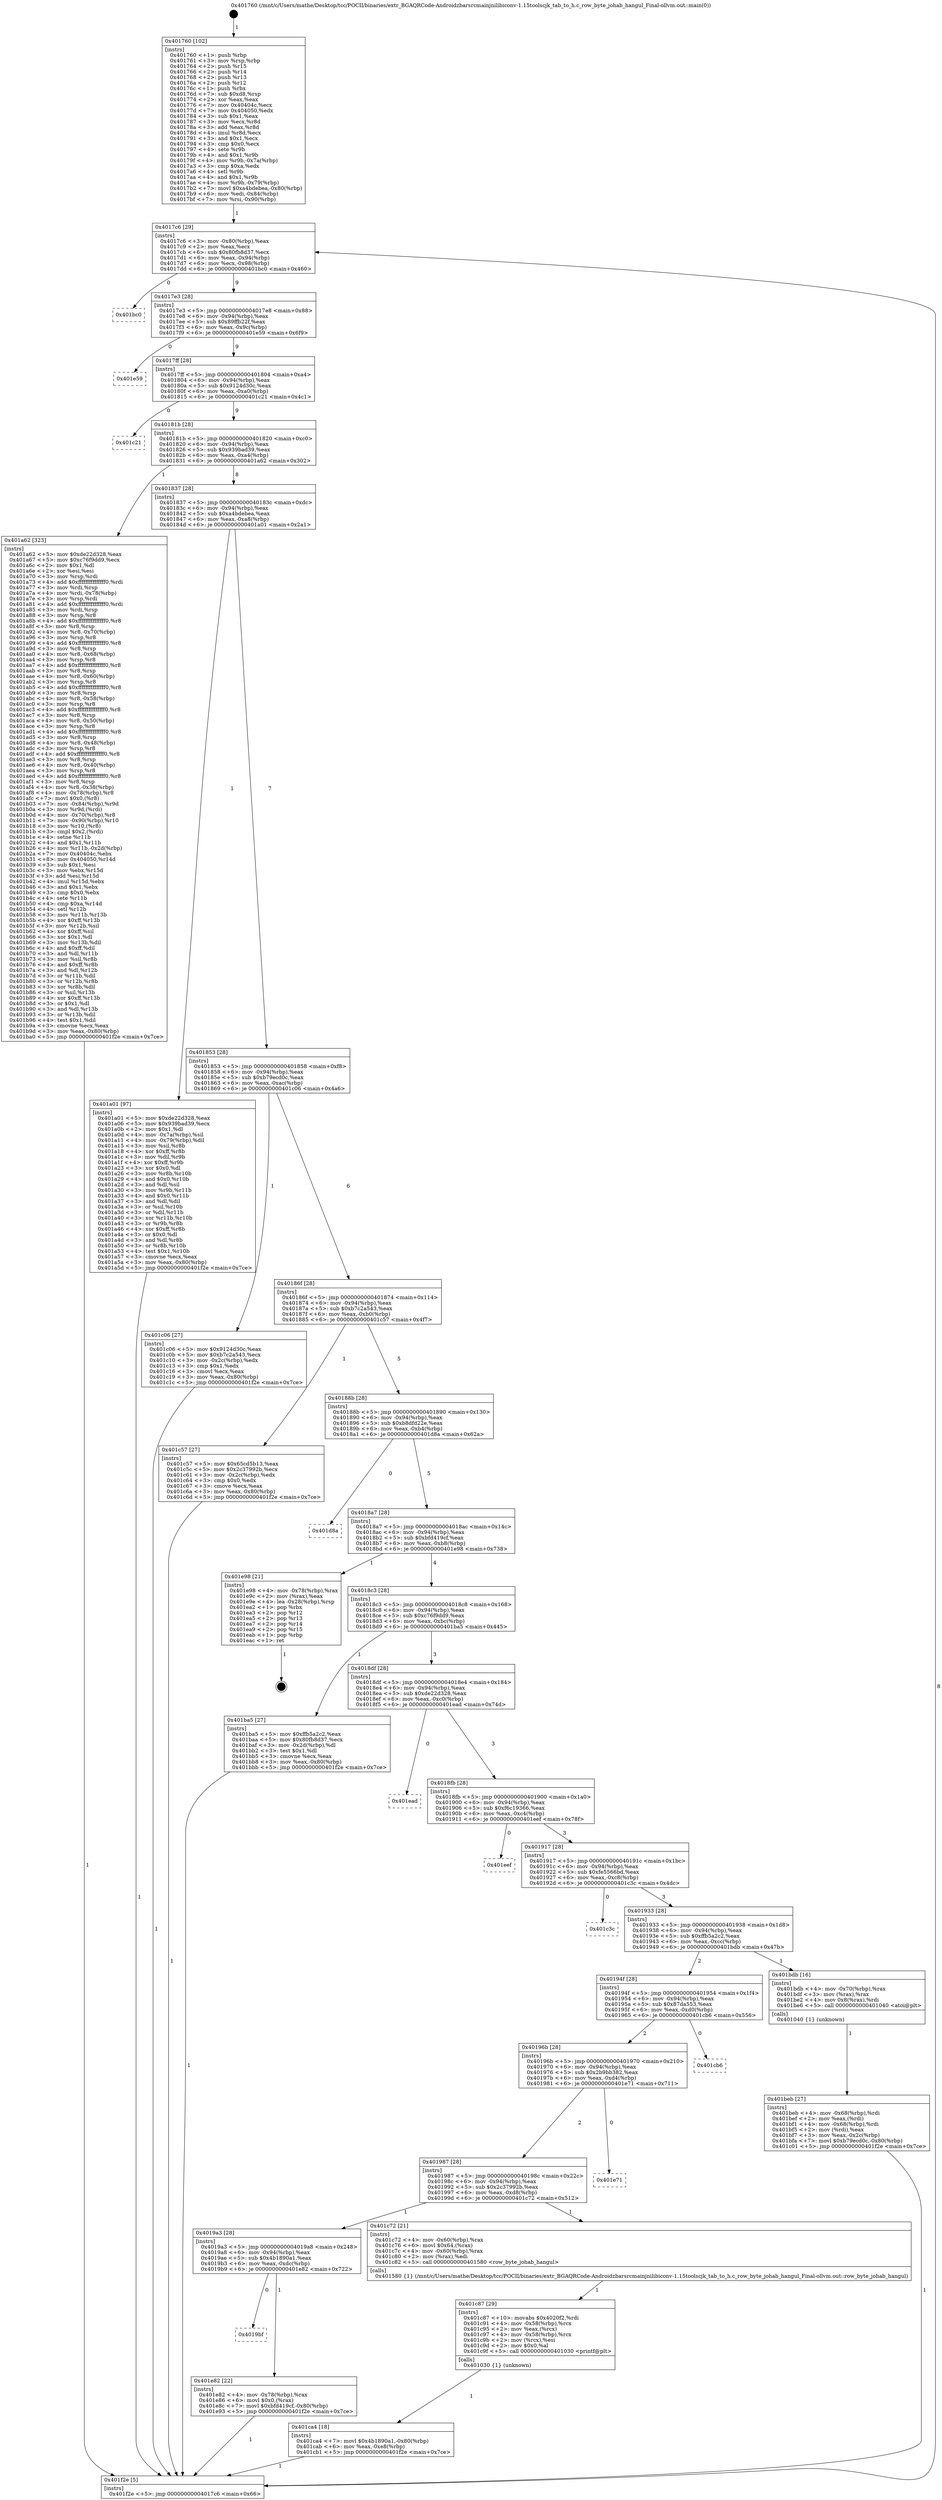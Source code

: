 digraph "0x401760" {
  label = "0x401760 (/mnt/c/Users/mathe/Desktop/tcc/POCII/binaries/extr_BGAQRCode-Androidzbarsrcmainjnilibiconv-1.15toolscjk_tab_to_h.c_row_byte_johab_hangul_Final-ollvm.out::main(0))"
  labelloc = "t"
  node[shape=record]

  Entry [label="",width=0.3,height=0.3,shape=circle,fillcolor=black,style=filled]
  "0x4017c6" [label="{
     0x4017c6 [29]\l
     | [instrs]\l
     &nbsp;&nbsp;0x4017c6 \<+3\>: mov -0x80(%rbp),%eax\l
     &nbsp;&nbsp;0x4017c9 \<+2\>: mov %eax,%ecx\l
     &nbsp;&nbsp;0x4017cb \<+6\>: sub $0x80fb8d37,%ecx\l
     &nbsp;&nbsp;0x4017d1 \<+6\>: mov %eax,-0x94(%rbp)\l
     &nbsp;&nbsp;0x4017d7 \<+6\>: mov %ecx,-0x98(%rbp)\l
     &nbsp;&nbsp;0x4017dd \<+6\>: je 0000000000401bc0 \<main+0x460\>\l
  }"]
  "0x401bc0" [label="{
     0x401bc0\l
  }", style=dashed]
  "0x4017e3" [label="{
     0x4017e3 [28]\l
     | [instrs]\l
     &nbsp;&nbsp;0x4017e3 \<+5\>: jmp 00000000004017e8 \<main+0x88\>\l
     &nbsp;&nbsp;0x4017e8 \<+6\>: mov -0x94(%rbp),%eax\l
     &nbsp;&nbsp;0x4017ee \<+5\>: sub $0x89ffb22f,%eax\l
     &nbsp;&nbsp;0x4017f3 \<+6\>: mov %eax,-0x9c(%rbp)\l
     &nbsp;&nbsp;0x4017f9 \<+6\>: je 0000000000401e59 \<main+0x6f9\>\l
  }"]
  Exit [label="",width=0.3,height=0.3,shape=circle,fillcolor=black,style=filled,peripheries=2]
  "0x401e59" [label="{
     0x401e59\l
  }", style=dashed]
  "0x4017ff" [label="{
     0x4017ff [28]\l
     | [instrs]\l
     &nbsp;&nbsp;0x4017ff \<+5\>: jmp 0000000000401804 \<main+0xa4\>\l
     &nbsp;&nbsp;0x401804 \<+6\>: mov -0x94(%rbp),%eax\l
     &nbsp;&nbsp;0x40180a \<+5\>: sub $0x9124d30c,%eax\l
     &nbsp;&nbsp;0x40180f \<+6\>: mov %eax,-0xa0(%rbp)\l
     &nbsp;&nbsp;0x401815 \<+6\>: je 0000000000401c21 \<main+0x4c1\>\l
  }"]
  "0x4019bf" [label="{
     0x4019bf\l
  }", style=dashed]
  "0x401c21" [label="{
     0x401c21\l
  }", style=dashed]
  "0x40181b" [label="{
     0x40181b [28]\l
     | [instrs]\l
     &nbsp;&nbsp;0x40181b \<+5\>: jmp 0000000000401820 \<main+0xc0\>\l
     &nbsp;&nbsp;0x401820 \<+6\>: mov -0x94(%rbp),%eax\l
     &nbsp;&nbsp;0x401826 \<+5\>: sub $0x939bad39,%eax\l
     &nbsp;&nbsp;0x40182b \<+6\>: mov %eax,-0xa4(%rbp)\l
     &nbsp;&nbsp;0x401831 \<+6\>: je 0000000000401a62 \<main+0x302\>\l
  }"]
  "0x401e82" [label="{
     0x401e82 [22]\l
     | [instrs]\l
     &nbsp;&nbsp;0x401e82 \<+4\>: mov -0x78(%rbp),%rax\l
     &nbsp;&nbsp;0x401e86 \<+6\>: movl $0x0,(%rax)\l
     &nbsp;&nbsp;0x401e8c \<+7\>: movl $0xbfd419cf,-0x80(%rbp)\l
     &nbsp;&nbsp;0x401e93 \<+5\>: jmp 0000000000401f2e \<main+0x7ce\>\l
  }"]
  "0x401a62" [label="{
     0x401a62 [323]\l
     | [instrs]\l
     &nbsp;&nbsp;0x401a62 \<+5\>: mov $0xde22d328,%eax\l
     &nbsp;&nbsp;0x401a67 \<+5\>: mov $0xc76f9dd9,%ecx\l
     &nbsp;&nbsp;0x401a6c \<+2\>: mov $0x1,%dl\l
     &nbsp;&nbsp;0x401a6e \<+2\>: xor %esi,%esi\l
     &nbsp;&nbsp;0x401a70 \<+3\>: mov %rsp,%rdi\l
     &nbsp;&nbsp;0x401a73 \<+4\>: add $0xfffffffffffffff0,%rdi\l
     &nbsp;&nbsp;0x401a77 \<+3\>: mov %rdi,%rsp\l
     &nbsp;&nbsp;0x401a7a \<+4\>: mov %rdi,-0x78(%rbp)\l
     &nbsp;&nbsp;0x401a7e \<+3\>: mov %rsp,%rdi\l
     &nbsp;&nbsp;0x401a81 \<+4\>: add $0xfffffffffffffff0,%rdi\l
     &nbsp;&nbsp;0x401a85 \<+3\>: mov %rdi,%rsp\l
     &nbsp;&nbsp;0x401a88 \<+3\>: mov %rsp,%r8\l
     &nbsp;&nbsp;0x401a8b \<+4\>: add $0xfffffffffffffff0,%r8\l
     &nbsp;&nbsp;0x401a8f \<+3\>: mov %r8,%rsp\l
     &nbsp;&nbsp;0x401a92 \<+4\>: mov %r8,-0x70(%rbp)\l
     &nbsp;&nbsp;0x401a96 \<+3\>: mov %rsp,%r8\l
     &nbsp;&nbsp;0x401a99 \<+4\>: add $0xfffffffffffffff0,%r8\l
     &nbsp;&nbsp;0x401a9d \<+3\>: mov %r8,%rsp\l
     &nbsp;&nbsp;0x401aa0 \<+4\>: mov %r8,-0x68(%rbp)\l
     &nbsp;&nbsp;0x401aa4 \<+3\>: mov %rsp,%r8\l
     &nbsp;&nbsp;0x401aa7 \<+4\>: add $0xfffffffffffffff0,%r8\l
     &nbsp;&nbsp;0x401aab \<+3\>: mov %r8,%rsp\l
     &nbsp;&nbsp;0x401aae \<+4\>: mov %r8,-0x60(%rbp)\l
     &nbsp;&nbsp;0x401ab2 \<+3\>: mov %rsp,%r8\l
     &nbsp;&nbsp;0x401ab5 \<+4\>: add $0xfffffffffffffff0,%r8\l
     &nbsp;&nbsp;0x401ab9 \<+3\>: mov %r8,%rsp\l
     &nbsp;&nbsp;0x401abc \<+4\>: mov %r8,-0x58(%rbp)\l
     &nbsp;&nbsp;0x401ac0 \<+3\>: mov %rsp,%r8\l
     &nbsp;&nbsp;0x401ac3 \<+4\>: add $0xfffffffffffffff0,%r8\l
     &nbsp;&nbsp;0x401ac7 \<+3\>: mov %r8,%rsp\l
     &nbsp;&nbsp;0x401aca \<+4\>: mov %r8,-0x50(%rbp)\l
     &nbsp;&nbsp;0x401ace \<+3\>: mov %rsp,%r8\l
     &nbsp;&nbsp;0x401ad1 \<+4\>: add $0xfffffffffffffff0,%r8\l
     &nbsp;&nbsp;0x401ad5 \<+3\>: mov %r8,%rsp\l
     &nbsp;&nbsp;0x401ad8 \<+4\>: mov %r8,-0x48(%rbp)\l
     &nbsp;&nbsp;0x401adc \<+3\>: mov %rsp,%r8\l
     &nbsp;&nbsp;0x401adf \<+4\>: add $0xfffffffffffffff0,%r8\l
     &nbsp;&nbsp;0x401ae3 \<+3\>: mov %r8,%rsp\l
     &nbsp;&nbsp;0x401ae6 \<+4\>: mov %r8,-0x40(%rbp)\l
     &nbsp;&nbsp;0x401aea \<+3\>: mov %rsp,%r8\l
     &nbsp;&nbsp;0x401aed \<+4\>: add $0xfffffffffffffff0,%r8\l
     &nbsp;&nbsp;0x401af1 \<+3\>: mov %r8,%rsp\l
     &nbsp;&nbsp;0x401af4 \<+4\>: mov %r8,-0x38(%rbp)\l
     &nbsp;&nbsp;0x401af8 \<+4\>: mov -0x78(%rbp),%r8\l
     &nbsp;&nbsp;0x401afc \<+7\>: movl $0x0,(%r8)\l
     &nbsp;&nbsp;0x401b03 \<+7\>: mov -0x84(%rbp),%r9d\l
     &nbsp;&nbsp;0x401b0a \<+3\>: mov %r9d,(%rdi)\l
     &nbsp;&nbsp;0x401b0d \<+4\>: mov -0x70(%rbp),%r8\l
     &nbsp;&nbsp;0x401b11 \<+7\>: mov -0x90(%rbp),%r10\l
     &nbsp;&nbsp;0x401b18 \<+3\>: mov %r10,(%r8)\l
     &nbsp;&nbsp;0x401b1b \<+3\>: cmpl $0x2,(%rdi)\l
     &nbsp;&nbsp;0x401b1e \<+4\>: setne %r11b\l
     &nbsp;&nbsp;0x401b22 \<+4\>: and $0x1,%r11b\l
     &nbsp;&nbsp;0x401b26 \<+4\>: mov %r11b,-0x2d(%rbp)\l
     &nbsp;&nbsp;0x401b2a \<+7\>: mov 0x40404c,%ebx\l
     &nbsp;&nbsp;0x401b31 \<+8\>: mov 0x404050,%r14d\l
     &nbsp;&nbsp;0x401b39 \<+3\>: sub $0x1,%esi\l
     &nbsp;&nbsp;0x401b3c \<+3\>: mov %ebx,%r15d\l
     &nbsp;&nbsp;0x401b3f \<+3\>: add %esi,%r15d\l
     &nbsp;&nbsp;0x401b42 \<+4\>: imul %r15d,%ebx\l
     &nbsp;&nbsp;0x401b46 \<+3\>: and $0x1,%ebx\l
     &nbsp;&nbsp;0x401b49 \<+3\>: cmp $0x0,%ebx\l
     &nbsp;&nbsp;0x401b4c \<+4\>: sete %r11b\l
     &nbsp;&nbsp;0x401b50 \<+4\>: cmp $0xa,%r14d\l
     &nbsp;&nbsp;0x401b54 \<+4\>: setl %r12b\l
     &nbsp;&nbsp;0x401b58 \<+3\>: mov %r11b,%r13b\l
     &nbsp;&nbsp;0x401b5b \<+4\>: xor $0xff,%r13b\l
     &nbsp;&nbsp;0x401b5f \<+3\>: mov %r12b,%sil\l
     &nbsp;&nbsp;0x401b62 \<+4\>: xor $0xff,%sil\l
     &nbsp;&nbsp;0x401b66 \<+3\>: xor $0x1,%dl\l
     &nbsp;&nbsp;0x401b69 \<+3\>: mov %r13b,%dil\l
     &nbsp;&nbsp;0x401b6c \<+4\>: and $0xff,%dil\l
     &nbsp;&nbsp;0x401b70 \<+3\>: and %dl,%r11b\l
     &nbsp;&nbsp;0x401b73 \<+3\>: mov %sil,%r8b\l
     &nbsp;&nbsp;0x401b76 \<+4\>: and $0xff,%r8b\l
     &nbsp;&nbsp;0x401b7a \<+3\>: and %dl,%r12b\l
     &nbsp;&nbsp;0x401b7d \<+3\>: or %r11b,%dil\l
     &nbsp;&nbsp;0x401b80 \<+3\>: or %r12b,%r8b\l
     &nbsp;&nbsp;0x401b83 \<+3\>: xor %r8b,%dil\l
     &nbsp;&nbsp;0x401b86 \<+3\>: or %sil,%r13b\l
     &nbsp;&nbsp;0x401b89 \<+4\>: xor $0xff,%r13b\l
     &nbsp;&nbsp;0x401b8d \<+3\>: or $0x1,%dl\l
     &nbsp;&nbsp;0x401b90 \<+3\>: and %dl,%r13b\l
     &nbsp;&nbsp;0x401b93 \<+3\>: or %r13b,%dil\l
     &nbsp;&nbsp;0x401b96 \<+4\>: test $0x1,%dil\l
     &nbsp;&nbsp;0x401b9a \<+3\>: cmovne %ecx,%eax\l
     &nbsp;&nbsp;0x401b9d \<+3\>: mov %eax,-0x80(%rbp)\l
     &nbsp;&nbsp;0x401ba0 \<+5\>: jmp 0000000000401f2e \<main+0x7ce\>\l
  }"]
  "0x401837" [label="{
     0x401837 [28]\l
     | [instrs]\l
     &nbsp;&nbsp;0x401837 \<+5\>: jmp 000000000040183c \<main+0xdc\>\l
     &nbsp;&nbsp;0x40183c \<+6\>: mov -0x94(%rbp),%eax\l
     &nbsp;&nbsp;0x401842 \<+5\>: sub $0xa4bdebea,%eax\l
     &nbsp;&nbsp;0x401847 \<+6\>: mov %eax,-0xa8(%rbp)\l
     &nbsp;&nbsp;0x40184d \<+6\>: je 0000000000401a01 \<main+0x2a1\>\l
  }"]
  "0x401ca4" [label="{
     0x401ca4 [18]\l
     | [instrs]\l
     &nbsp;&nbsp;0x401ca4 \<+7\>: movl $0x4b1890a1,-0x80(%rbp)\l
     &nbsp;&nbsp;0x401cab \<+6\>: mov %eax,-0xe8(%rbp)\l
     &nbsp;&nbsp;0x401cb1 \<+5\>: jmp 0000000000401f2e \<main+0x7ce\>\l
  }"]
  "0x401a01" [label="{
     0x401a01 [97]\l
     | [instrs]\l
     &nbsp;&nbsp;0x401a01 \<+5\>: mov $0xde22d328,%eax\l
     &nbsp;&nbsp;0x401a06 \<+5\>: mov $0x939bad39,%ecx\l
     &nbsp;&nbsp;0x401a0b \<+2\>: mov $0x1,%dl\l
     &nbsp;&nbsp;0x401a0d \<+4\>: mov -0x7a(%rbp),%sil\l
     &nbsp;&nbsp;0x401a11 \<+4\>: mov -0x79(%rbp),%dil\l
     &nbsp;&nbsp;0x401a15 \<+3\>: mov %sil,%r8b\l
     &nbsp;&nbsp;0x401a18 \<+4\>: xor $0xff,%r8b\l
     &nbsp;&nbsp;0x401a1c \<+3\>: mov %dil,%r9b\l
     &nbsp;&nbsp;0x401a1f \<+4\>: xor $0xff,%r9b\l
     &nbsp;&nbsp;0x401a23 \<+3\>: xor $0x0,%dl\l
     &nbsp;&nbsp;0x401a26 \<+3\>: mov %r8b,%r10b\l
     &nbsp;&nbsp;0x401a29 \<+4\>: and $0x0,%r10b\l
     &nbsp;&nbsp;0x401a2d \<+3\>: and %dl,%sil\l
     &nbsp;&nbsp;0x401a30 \<+3\>: mov %r9b,%r11b\l
     &nbsp;&nbsp;0x401a33 \<+4\>: and $0x0,%r11b\l
     &nbsp;&nbsp;0x401a37 \<+3\>: and %dl,%dil\l
     &nbsp;&nbsp;0x401a3a \<+3\>: or %sil,%r10b\l
     &nbsp;&nbsp;0x401a3d \<+3\>: or %dil,%r11b\l
     &nbsp;&nbsp;0x401a40 \<+3\>: xor %r11b,%r10b\l
     &nbsp;&nbsp;0x401a43 \<+3\>: or %r9b,%r8b\l
     &nbsp;&nbsp;0x401a46 \<+4\>: xor $0xff,%r8b\l
     &nbsp;&nbsp;0x401a4a \<+3\>: or $0x0,%dl\l
     &nbsp;&nbsp;0x401a4d \<+3\>: and %dl,%r8b\l
     &nbsp;&nbsp;0x401a50 \<+3\>: or %r8b,%r10b\l
     &nbsp;&nbsp;0x401a53 \<+4\>: test $0x1,%r10b\l
     &nbsp;&nbsp;0x401a57 \<+3\>: cmovne %ecx,%eax\l
     &nbsp;&nbsp;0x401a5a \<+3\>: mov %eax,-0x80(%rbp)\l
     &nbsp;&nbsp;0x401a5d \<+5\>: jmp 0000000000401f2e \<main+0x7ce\>\l
  }"]
  "0x401853" [label="{
     0x401853 [28]\l
     | [instrs]\l
     &nbsp;&nbsp;0x401853 \<+5\>: jmp 0000000000401858 \<main+0xf8\>\l
     &nbsp;&nbsp;0x401858 \<+6\>: mov -0x94(%rbp),%eax\l
     &nbsp;&nbsp;0x40185e \<+5\>: sub $0xb79ecd0c,%eax\l
     &nbsp;&nbsp;0x401863 \<+6\>: mov %eax,-0xac(%rbp)\l
     &nbsp;&nbsp;0x401869 \<+6\>: je 0000000000401c06 \<main+0x4a6\>\l
  }"]
  "0x401f2e" [label="{
     0x401f2e [5]\l
     | [instrs]\l
     &nbsp;&nbsp;0x401f2e \<+5\>: jmp 00000000004017c6 \<main+0x66\>\l
  }"]
  "0x401760" [label="{
     0x401760 [102]\l
     | [instrs]\l
     &nbsp;&nbsp;0x401760 \<+1\>: push %rbp\l
     &nbsp;&nbsp;0x401761 \<+3\>: mov %rsp,%rbp\l
     &nbsp;&nbsp;0x401764 \<+2\>: push %r15\l
     &nbsp;&nbsp;0x401766 \<+2\>: push %r14\l
     &nbsp;&nbsp;0x401768 \<+2\>: push %r13\l
     &nbsp;&nbsp;0x40176a \<+2\>: push %r12\l
     &nbsp;&nbsp;0x40176c \<+1\>: push %rbx\l
     &nbsp;&nbsp;0x40176d \<+7\>: sub $0xd8,%rsp\l
     &nbsp;&nbsp;0x401774 \<+2\>: xor %eax,%eax\l
     &nbsp;&nbsp;0x401776 \<+7\>: mov 0x40404c,%ecx\l
     &nbsp;&nbsp;0x40177d \<+7\>: mov 0x404050,%edx\l
     &nbsp;&nbsp;0x401784 \<+3\>: sub $0x1,%eax\l
     &nbsp;&nbsp;0x401787 \<+3\>: mov %ecx,%r8d\l
     &nbsp;&nbsp;0x40178a \<+3\>: add %eax,%r8d\l
     &nbsp;&nbsp;0x40178d \<+4\>: imul %r8d,%ecx\l
     &nbsp;&nbsp;0x401791 \<+3\>: and $0x1,%ecx\l
     &nbsp;&nbsp;0x401794 \<+3\>: cmp $0x0,%ecx\l
     &nbsp;&nbsp;0x401797 \<+4\>: sete %r9b\l
     &nbsp;&nbsp;0x40179b \<+4\>: and $0x1,%r9b\l
     &nbsp;&nbsp;0x40179f \<+4\>: mov %r9b,-0x7a(%rbp)\l
     &nbsp;&nbsp;0x4017a3 \<+3\>: cmp $0xa,%edx\l
     &nbsp;&nbsp;0x4017a6 \<+4\>: setl %r9b\l
     &nbsp;&nbsp;0x4017aa \<+4\>: and $0x1,%r9b\l
     &nbsp;&nbsp;0x4017ae \<+4\>: mov %r9b,-0x79(%rbp)\l
     &nbsp;&nbsp;0x4017b2 \<+7\>: movl $0xa4bdebea,-0x80(%rbp)\l
     &nbsp;&nbsp;0x4017b9 \<+6\>: mov %edi,-0x84(%rbp)\l
     &nbsp;&nbsp;0x4017bf \<+7\>: mov %rsi,-0x90(%rbp)\l
  }"]
  "0x401c87" [label="{
     0x401c87 [29]\l
     | [instrs]\l
     &nbsp;&nbsp;0x401c87 \<+10\>: movabs $0x4020f2,%rdi\l
     &nbsp;&nbsp;0x401c91 \<+4\>: mov -0x58(%rbp),%rcx\l
     &nbsp;&nbsp;0x401c95 \<+2\>: mov %eax,(%rcx)\l
     &nbsp;&nbsp;0x401c97 \<+4\>: mov -0x58(%rbp),%rcx\l
     &nbsp;&nbsp;0x401c9b \<+2\>: mov (%rcx),%esi\l
     &nbsp;&nbsp;0x401c9d \<+2\>: mov $0x0,%al\l
     &nbsp;&nbsp;0x401c9f \<+5\>: call 0000000000401030 \<printf@plt\>\l
     | [calls]\l
     &nbsp;&nbsp;0x401030 \{1\} (unknown)\l
  }"]
  "0x4019a3" [label="{
     0x4019a3 [28]\l
     | [instrs]\l
     &nbsp;&nbsp;0x4019a3 \<+5\>: jmp 00000000004019a8 \<main+0x248\>\l
     &nbsp;&nbsp;0x4019a8 \<+6\>: mov -0x94(%rbp),%eax\l
     &nbsp;&nbsp;0x4019ae \<+5\>: sub $0x4b1890a1,%eax\l
     &nbsp;&nbsp;0x4019b3 \<+6\>: mov %eax,-0xdc(%rbp)\l
     &nbsp;&nbsp;0x4019b9 \<+6\>: je 0000000000401e82 \<main+0x722\>\l
  }"]
  "0x401c06" [label="{
     0x401c06 [27]\l
     | [instrs]\l
     &nbsp;&nbsp;0x401c06 \<+5\>: mov $0x9124d30c,%eax\l
     &nbsp;&nbsp;0x401c0b \<+5\>: mov $0xb7c2a543,%ecx\l
     &nbsp;&nbsp;0x401c10 \<+3\>: mov -0x2c(%rbp),%edx\l
     &nbsp;&nbsp;0x401c13 \<+3\>: cmp $0x1,%edx\l
     &nbsp;&nbsp;0x401c16 \<+3\>: cmovl %ecx,%eax\l
     &nbsp;&nbsp;0x401c19 \<+3\>: mov %eax,-0x80(%rbp)\l
     &nbsp;&nbsp;0x401c1c \<+5\>: jmp 0000000000401f2e \<main+0x7ce\>\l
  }"]
  "0x40186f" [label="{
     0x40186f [28]\l
     | [instrs]\l
     &nbsp;&nbsp;0x40186f \<+5\>: jmp 0000000000401874 \<main+0x114\>\l
     &nbsp;&nbsp;0x401874 \<+6\>: mov -0x94(%rbp),%eax\l
     &nbsp;&nbsp;0x40187a \<+5\>: sub $0xb7c2a543,%eax\l
     &nbsp;&nbsp;0x40187f \<+6\>: mov %eax,-0xb0(%rbp)\l
     &nbsp;&nbsp;0x401885 \<+6\>: je 0000000000401c57 \<main+0x4f7\>\l
  }"]
  "0x401c72" [label="{
     0x401c72 [21]\l
     | [instrs]\l
     &nbsp;&nbsp;0x401c72 \<+4\>: mov -0x60(%rbp),%rax\l
     &nbsp;&nbsp;0x401c76 \<+6\>: movl $0x64,(%rax)\l
     &nbsp;&nbsp;0x401c7c \<+4\>: mov -0x60(%rbp),%rax\l
     &nbsp;&nbsp;0x401c80 \<+2\>: mov (%rax),%edi\l
     &nbsp;&nbsp;0x401c82 \<+5\>: call 0000000000401580 \<row_byte_johab_hangul\>\l
     | [calls]\l
     &nbsp;&nbsp;0x401580 \{1\} (/mnt/c/Users/mathe/Desktop/tcc/POCII/binaries/extr_BGAQRCode-Androidzbarsrcmainjnilibiconv-1.15toolscjk_tab_to_h.c_row_byte_johab_hangul_Final-ollvm.out::row_byte_johab_hangul)\l
  }"]
  "0x401c57" [label="{
     0x401c57 [27]\l
     | [instrs]\l
     &nbsp;&nbsp;0x401c57 \<+5\>: mov $0x65cd5b13,%eax\l
     &nbsp;&nbsp;0x401c5c \<+5\>: mov $0x2c37992b,%ecx\l
     &nbsp;&nbsp;0x401c61 \<+3\>: mov -0x2c(%rbp),%edx\l
     &nbsp;&nbsp;0x401c64 \<+3\>: cmp $0x0,%edx\l
     &nbsp;&nbsp;0x401c67 \<+3\>: cmove %ecx,%eax\l
     &nbsp;&nbsp;0x401c6a \<+3\>: mov %eax,-0x80(%rbp)\l
     &nbsp;&nbsp;0x401c6d \<+5\>: jmp 0000000000401f2e \<main+0x7ce\>\l
  }"]
  "0x40188b" [label="{
     0x40188b [28]\l
     | [instrs]\l
     &nbsp;&nbsp;0x40188b \<+5\>: jmp 0000000000401890 \<main+0x130\>\l
     &nbsp;&nbsp;0x401890 \<+6\>: mov -0x94(%rbp),%eax\l
     &nbsp;&nbsp;0x401896 \<+5\>: sub $0xb8dfd22e,%eax\l
     &nbsp;&nbsp;0x40189b \<+6\>: mov %eax,-0xb4(%rbp)\l
     &nbsp;&nbsp;0x4018a1 \<+6\>: je 0000000000401d8a \<main+0x62a\>\l
  }"]
  "0x401987" [label="{
     0x401987 [28]\l
     | [instrs]\l
     &nbsp;&nbsp;0x401987 \<+5\>: jmp 000000000040198c \<main+0x22c\>\l
     &nbsp;&nbsp;0x40198c \<+6\>: mov -0x94(%rbp),%eax\l
     &nbsp;&nbsp;0x401992 \<+5\>: sub $0x2c37992b,%eax\l
     &nbsp;&nbsp;0x401997 \<+6\>: mov %eax,-0xd8(%rbp)\l
     &nbsp;&nbsp;0x40199d \<+6\>: je 0000000000401c72 \<main+0x512\>\l
  }"]
  "0x401d8a" [label="{
     0x401d8a\l
  }", style=dashed]
  "0x4018a7" [label="{
     0x4018a7 [28]\l
     | [instrs]\l
     &nbsp;&nbsp;0x4018a7 \<+5\>: jmp 00000000004018ac \<main+0x14c\>\l
     &nbsp;&nbsp;0x4018ac \<+6\>: mov -0x94(%rbp),%eax\l
     &nbsp;&nbsp;0x4018b2 \<+5\>: sub $0xbfd419cf,%eax\l
     &nbsp;&nbsp;0x4018b7 \<+6\>: mov %eax,-0xb8(%rbp)\l
     &nbsp;&nbsp;0x4018bd \<+6\>: je 0000000000401e98 \<main+0x738\>\l
  }"]
  "0x401e71" [label="{
     0x401e71\l
  }", style=dashed]
  "0x401e98" [label="{
     0x401e98 [21]\l
     | [instrs]\l
     &nbsp;&nbsp;0x401e98 \<+4\>: mov -0x78(%rbp),%rax\l
     &nbsp;&nbsp;0x401e9c \<+2\>: mov (%rax),%eax\l
     &nbsp;&nbsp;0x401e9e \<+4\>: lea -0x28(%rbp),%rsp\l
     &nbsp;&nbsp;0x401ea2 \<+1\>: pop %rbx\l
     &nbsp;&nbsp;0x401ea3 \<+2\>: pop %r12\l
     &nbsp;&nbsp;0x401ea5 \<+2\>: pop %r13\l
     &nbsp;&nbsp;0x401ea7 \<+2\>: pop %r14\l
     &nbsp;&nbsp;0x401ea9 \<+2\>: pop %r15\l
     &nbsp;&nbsp;0x401eab \<+1\>: pop %rbp\l
     &nbsp;&nbsp;0x401eac \<+1\>: ret\l
  }"]
  "0x4018c3" [label="{
     0x4018c3 [28]\l
     | [instrs]\l
     &nbsp;&nbsp;0x4018c3 \<+5\>: jmp 00000000004018c8 \<main+0x168\>\l
     &nbsp;&nbsp;0x4018c8 \<+6\>: mov -0x94(%rbp),%eax\l
     &nbsp;&nbsp;0x4018ce \<+5\>: sub $0xc76f9dd9,%eax\l
     &nbsp;&nbsp;0x4018d3 \<+6\>: mov %eax,-0xbc(%rbp)\l
     &nbsp;&nbsp;0x4018d9 \<+6\>: je 0000000000401ba5 \<main+0x445\>\l
  }"]
  "0x40196b" [label="{
     0x40196b [28]\l
     | [instrs]\l
     &nbsp;&nbsp;0x40196b \<+5\>: jmp 0000000000401970 \<main+0x210\>\l
     &nbsp;&nbsp;0x401970 \<+6\>: mov -0x94(%rbp),%eax\l
     &nbsp;&nbsp;0x401976 \<+5\>: sub $0x2b9bb382,%eax\l
     &nbsp;&nbsp;0x40197b \<+6\>: mov %eax,-0xd4(%rbp)\l
     &nbsp;&nbsp;0x401981 \<+6\>: je 0000000000401e71 \<main+0x711\>\l
  }"]
  "0x401ba5" [label="{
     0x401ba5 [27]\l
     | [instrs]\l
     &nbsp;&nbsp;0x401ba5 \<+5\>: mov $0xffb5a2c2,%eax\l
     &nbsp;&nbsp;0x401baa \<+5\>: mov $0x80fb8d37,%ecx\l
     &nbsp;&nbsp;0x401baf \<+3\>: mov -0x2d(%rbp),%dl\l
     &nbsp;&nbsp;0x401bb2 \<+3\>: test $0x1,%dl\l
     &nbsp;&nbsp;0x401bb5 \<+3\>: cmovne %ecx,%eax\l
     &nbsp;&nbsp;0x401bb8 \<+3\>: mov %eax,-0x80(%rbp)\l
     &nbsp;&nbsp;0x401bbb \<+5\>: jmp 0000000000401f2e \<main+0x7ce\>\l
  }"]
  "0x4018df" [label="{
     0x4018df [28]\l
     | [instrs]\l
     &nbsp;&nbsp;0x4018df \<+5\>: jmp 00000000004018e4 \<main+0x184\>\l
     &nbsp;&nbsp;0x4018e4 \<+6\>: mov -0x94(%rbp),%eax\l
     &nbsp;&nbsp;0x4018ea \<+5\>: sub $0xde22d328,%eax\l
     &nbsp;&nbsp;0x4018ef \<+6\>: mov %eax,-0xc0(%rbp)\l
     &nbsp;&nbsp;0x4018f5 \<+6\>: je 0000000000401ead \<main+0x74d\>\l
  }"]
  "0x401cb6" [label="{
     0x401cb6\l
  }", style=dashed]
  "0x401ead" [label="{
     0x401ead\l
  }", style=dashed]
  "0x4018fb" [label="{
     0x4018fb [28]\l
     | [instrs]\l
     &nbsp;&nbsp;0x4018fb \<+5\>: jmp 0000000000401900 \<main+0x1a0\>\l
     &nbsp;&nbsp;0x401900 \<+6\>: mov -0x94(%rbp),%eax\l
     &nbsp;&nbsp;0x401906 \<+5\>: sub $0xf6c19366,%eax\l
     &nbsp;&nbsp;0x40190b \<+6\>: mov %eax,-0xc4(%rbp)\l
     &nbsp;&nbsp;0x401911 \<+6\>: je 0000000000401eef \<main+0x78f\>\l
  }"]
  "0x401beb" [label="{
     0x401beb [27]\l
     | [instrs]\l
     &nbsp;&nbsp;0x401beb \<+4\>: mov -0x68(%rbp),%rdi\l
     &nbsp;&nbsp;0x401bef \<+2\>: mov %eax,(%rdi)\l
     &nbsp;&nbsp;0x401bf1 \<+4\>: mov -0x68(%rbp),%rdi\l
     &nbsp;&nbsp;0x401bf5 \<+2\>: mov (%rdi),%eax\l
     &nbsp;&nbsp;0x401bf7 \<+3\>: mov %eax,-0x2c(%rbp)\l
     &nbsp;&nbsp;0x401bfa \<+7\>: movl $0xb79ecd0c,-0x80(%rbp)\l
     &nbsp;&nbsp;0x401c01 \<+5\>: jmp 0000000000401f2e \<main+0x7ce\>\l
  }"]
  "0x401eef" [label="{
     0x401eef\l
  }", style=dashed]
  "0x401917" [label="{
     0x401917 [28]\l
     | [instrs]\l
     &nbsp;&nbsp;0x401917 \<+5\>: jmp 000000000040191c \<main+0x1bc\>\l
     &nbsp;&nbsp;0x40191c \<+6\>: mov -0x94(%rbp),%eax\l
     &nbsp;&nbsp;0x401922 \<+5\>: sub $0xfe5566bd,%eax\l
     &nbsp;&nbsp;0x401927 \<+6\>: mov %eax,-0xc8(%rbp)\l
     &nbsp;&nbsp;0x40192d \<+6\>: je 0000000000401c3c \<main+0x4dc\>\l
  }"]
  "0x40194f" [label="{
     0x40194f [28]\l
     | [instrs]\l
     &nbsp;&nbsp;0x40194f \<+5\>: jmp 0000000000401954 \<main+0x1f4\>\l
     &nbsp;&nbsp;0x401954 \<+6\>: mov -0x94(%rbp),%eax\l
     &nbsp;&nbsp;0x40195a \<+5\>: sub $0x87da553,%eax\l
     &nbsp;&nbsp;0x40195f \<+6\>: mov %eax,-0xd0(%rbp)\l
     &nbsp;&nbsp;0x401965 \<+6\>: je 0000000000401cb6 \<main+0x556\>\l
  }"]
  "0x401c3c" [label="{
     0x401c3c\l
  }", style=dashed]
  "0x401933" [label="{
     0x401933 [28]\l
     | [instrs]\l
     &nbsp;&nbsp;0x401933 \<+5\>: jmp 0000000000401938 \<main+0x1d8\>\l
     &nbsp;&nbsp;0x401938 \<+6\>: mov -0x94(%rbp),%eax\l
     &nbsp;&nbsp;0x40193e \<+5\>: sub $0xffb5a2c2,%eax\l
     &nbsp;&nbsp;0x401943 \<+6\>: mov %eax,-0xcc(%rbp)\l
     &nbsp;&nbsp;0x401949 \<+6\>: je 0000000000401bdb \<main+0x47b\>\l
  }"]
  "0x401bdb" [label="{
     0x401bdb [16]\l
     | [instrs]\l
     &nbsp;&nbsp;0x401bdb \<+4\>: mov -0x70(%rbp),%rax\l
     &nbsp;&nbsp;0x401bdf \<+3\>: mov (%rax),%rax\l
     &nbsp;&nbsp;0x401be2 \<+4\>: mov 0x8(%rax),%rdi\l
     &nbsp;&nbsp;0x401be6 \<+5\>: call 0000000000401040 \<atoi@plt\>\l
     | [calls]\l
     &nbsp;&nbsp;0x401040 \{1\} (unknown)\l
  }"]
  Entry -> "0x401760" [label=" 1"]
  "0x4017c6" -> "0x401bc0" [label=" 0"]
  "0x4017c6" -> "0x4017e3" [label=" 9"]
  "0x401e98" -> Exit [label=" 1"]
  "0x4017e3" -> "0x401e59" [label=" 0"]
  "0x4017e3" -> "0x4017ff" [label=" 9"]
  "0x401e82" -> "0x401f2e" [label=" 1"]
  "0x4017ff" -> "0x401c21" [label=" 0"]
  "0x4017ff" -> "0x40181b" [label=" 9"]
  "0x4019a3" -> "0x4019bf" [label=" 0"]
  "0x40181b" -> "0x401a62" [label=" 1"]
  "0x40181b" -> "0x401837" [label=" 8"]
  "0x4019a3" -> "0x401e82" [label=" 1"]
  "0x401837" -> "0x401a01" [label=" 1"]
  "0x401837" -> "0x401853" [label=" 7"]
  "0x401a01" -> "0x401f2e" [label=" 1"]
  "0x401760" -> "0x4017c6" [label=" 1"]
  "0x401f2e" -> "0x4017c6" [label=" 8"]
  "0x401ca4" -> "0x401f2e" [label=" 1"]
  "0x401a62" -> "0x401f2e" [label=" 1"]
  "0x401c87" -> "0x401ca4" [label=" 1"]
  "0x401853" -> "0x401c06" [label=" 1"]
  "0x401853" -> "0x40186f" [label=" 6"]
  "0x401c72" -> "0x401c87" [label=" 1"]
  "0x40186f" -> "0x401c57" [label=" 1"]
  "0x40186f" -> "0x40188b" [label=" 5"]
  "0x401987" -> "0x4019a3" [label=" 1"]
  "0x40188b" -> "0x401d8a" [label=" 0"]
  "0x40188b" -> "0x4018a7" [label=" 5"]
  "0x401987" -> "0x401c72" [label=" 1"]
  "0x4018a7" -> "0x401e98" [label=" 1"]
  "0x4018a7" -> "0x4018c3" [label=" 4"]
  "0x40196b" -> "0x401987" [label=" 2"]
  "0x4018c3" -> "0x401ba5" [label=" 1"]
  "0x4018c3" -> "0x4018df" [label=" 3"]
  "0x401ba5" -> "0x401f2e" [label=" 1"]
  "0x40196b" -> "0x401e71" [label=" 0"]
  "0x4018df" -> "0x401ead" [label=" 0"]
  "0x4018df" -> "0x4018fb" [label=" 3"]
  "0x40194f" -> "0x40196b" [label=" 2"]
  "0x4018fb" -> "0x401eef" [label=" 0"]
  "0x4018fb" -> "0x401917" [label=" 3"]
  "0x40194f" -> "0x401cb6" [label=" 0"]
  "0x401917" -> "0x401c3c" [label=" 0"]
  "0x401917" -> "0x401933" [label=" 3"]
  "0x401c57" -> "0x401f2e" [label=" 1"]
  "0x401933" -> "0x401bdb" [label=" 1"]
  "0x401933" -> "0x40194f" [label=" 2"]
  "0x401bdb" -> "0x401beb" [label=" 1"]
  "0x401beb" -> "0x401f2e" [label=" 1"]
  "0x401c06" -> "0x401f2e" [label=" 1"]
}
